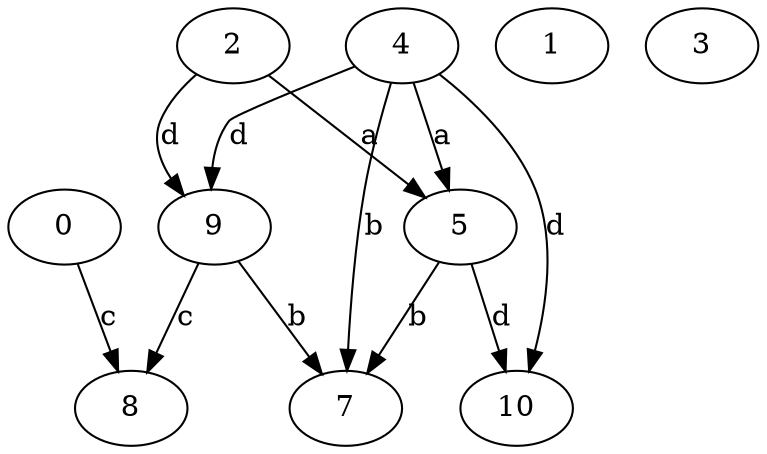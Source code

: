strict digraph  {
0;
2;
1;
3;
4;
5;
7;
8;
9;
10;
0 -> 8  [label=c];
2 -> 5  [label=a];
2 -> 9  [label=d];
4 -> 5  [label=a];
4 -> 7  [label=b];
4 -> 9  [label=d];
4 -> 10  [label=d];
5 -> 7  [label=b];
5 -> 10  [label=d];
9 -> 7  [label=b];
9 -> 8  [label=c];
}
